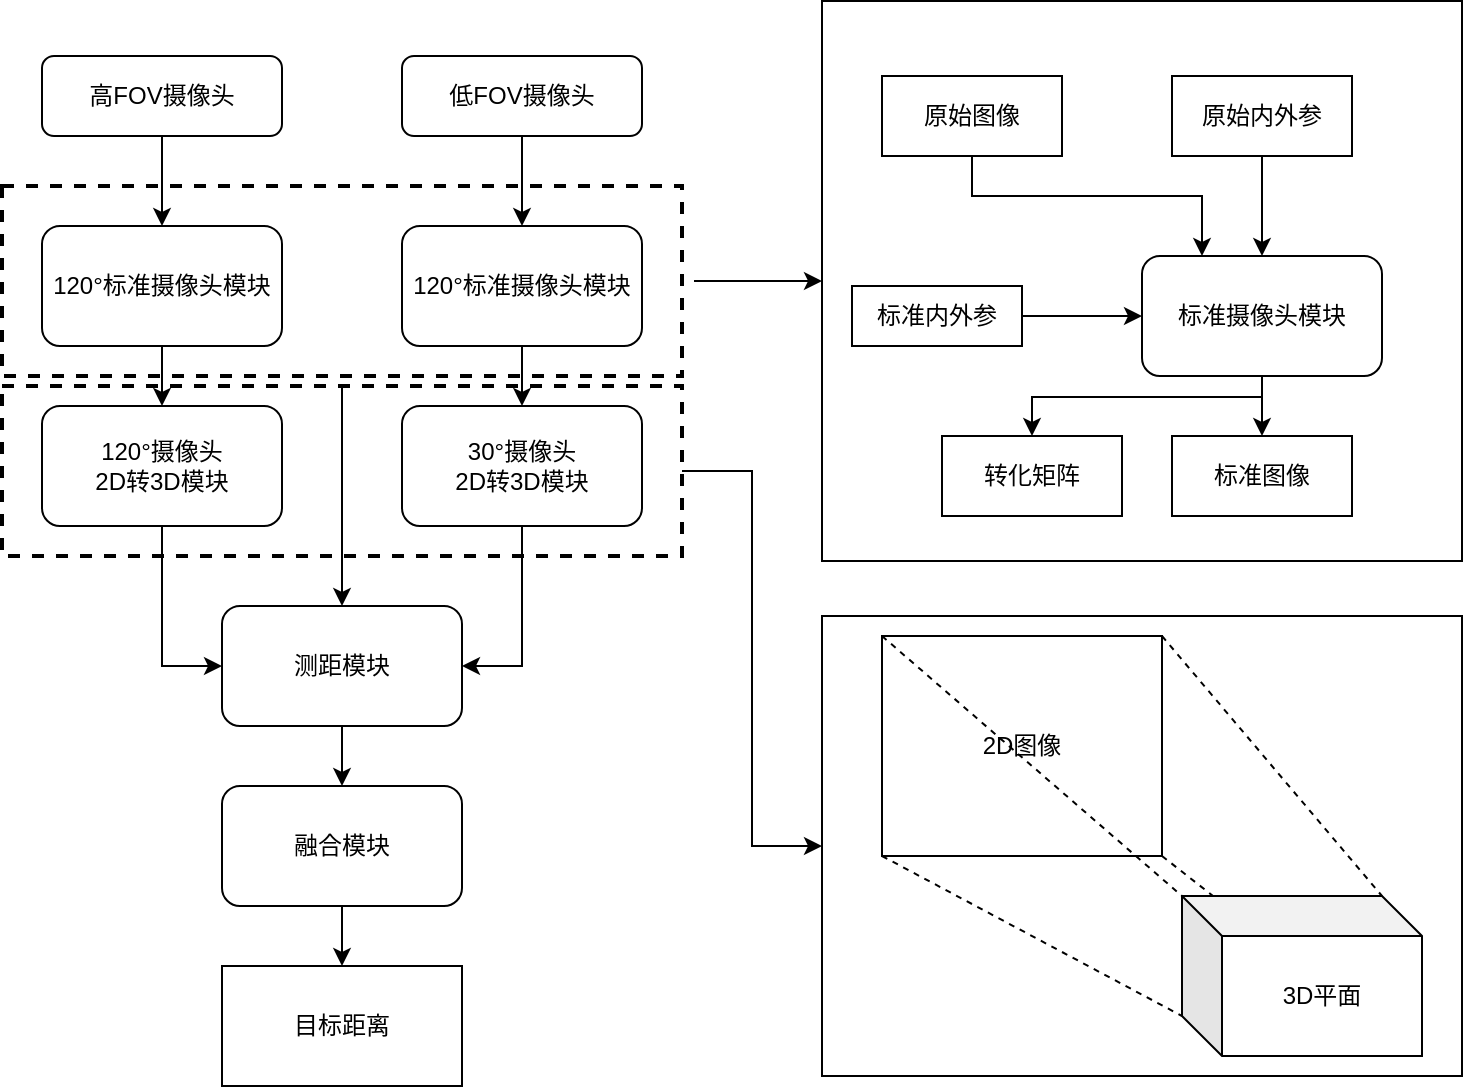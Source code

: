 <mxfile version="21.7.5" type="github">
  <diagram id="C5RBs43oDa-KdzZeNtuy" name="Page-1">
    <mxGraphModel dx="1386" dy="751" grid="1" gridSize="10" guides="1" tooltips="1" connect="1" arrows="1" fold="1" page="1" pageScale="1" pageWidth="827" pageHeight="1169" math="0" shadow="0">
      <root>
        <mxCell id="WIyWlLk6GJQsqaUBKTNV-0" />
        <mxCell id="WIyWlLk6GJQsqaUBKTNV-1" parent="WIyWlLk6GJQsqaUBKTNV-0" />
        <mxCell id="g37QjNz19FZHffNv4__E-61" value="" style="rounded=0;whiteSpace=wrap;html=1;" vertex="1" parent="WIyWlLk6GJQsqaUBKTNV-1">
          <mxGeometry x="440" y="320" width="320" height="230" as="geometry" />
        </mxCell>
        <mxCell id="g37QjNz19FZHffNv4__E-36" value="" style="group" vertex="1" connectable="0" parent="WIyWlLk6GJQsqaUBKTNV-1">
          <mxGeometry x="50" y="40" width="320" height="515" as="geometry" />
        </mxCell>
        <mxCell id="g37QjNz19FZHffNv4__E-53" value="" style="rounded=0;whiteSpace=wrap;html=1;strokeColor=default;dashed=1;strokeWidth=2;" vertex="1" parent="g37QjNz19FZHffNv4__E-36">
          <mxGeometry x="-20" y="165" width="340" height="85" as="geometry" />
        </mxCell>
        <mxCell id="g37QjNz19FZHffNv4__E-20" value="高FOV摄像头" style="rounded=1;whiteSpace=wrap;html=1;fontSize=12;glass=0;strokeWidth=1;shadow=0;" vertex="1" parent="g37QjNz19FZHffNv4__E-36">
          <mxGeometry width="120" height="40" as="geometry" />
        </mxCell>
        <mxCell id="g37QjNz19FZHffNv4__E-22" value="低FOV摄像头" style="rounded=1;whiteSpace=wrap;html=1;fontSize=12;glass=0;strokeWidth=1;shadow=0;" vertex="1" parent="g37QjNz19FZHffNv4__E-36">
          <mxGeometry x="180" width="120" height="40" as="geometry" />
        </mxCell>
        <mxCell id="g37QjNz19FZHffNv4__E-24" value="120°标准摄像头模块" style="rounded=1;whiteSpace=wrap;html=1;" vertex="1" parent="g37QjNz19FZHffNv4__E-36">
          <mxGeometry y="85" width="120" height="60" as="geometry" />
        </mxCell>
        <mxCell id="g37QjNz19FZHffNv4__E-19" style="edgeStyle=orthogonalEdgeStyle;rounded=0;orthogonalLoop=1;jettySize=auto;html=1;entryX=0.5;entryY=0;entryDx=0;entryDy=0;" edge="1" parent="g37QjNz19FZHffNv4__E-36" source="g37QjNz19FZHffNv4__E-20" target="g37QjNz19FZHffNv4__E-24">
          <mxGeometry relative="1" as="geometry" />
        </mxCell>
        <mxCell id="g37QjNz19FZHffNv4__E-26" value="120°标准摄像头模块" style="rounded=1;whiteSpace=wrap;html=1;" vertex="1" parent="g37QjNz19FZHffNv4__E-36">
          <mxGeometry x="180" y="85" width="120" height="60" as="geometry" />
        </mxCell>
        <mxCell id="g37QjNz19FZHffNv4__E-21" style="edgeStyle=orthogonalEdgeStyle;rounded=0;orthogonalLoop=1;jettySize=auto;html=1;entryX=0.5;entryY=0;entryDx=0;entryDy=0;" edge="1" parent="g37QjNz19FZHffNv4__E-36" source="g37QjNz19FZHffNv4__E-22" target="g37QjNz19FZHffNv4__E-26">
          <mxGeometry relative="1" as="geometry" />
        </mxCell>
        <mxCell id="g37QjNz19FZHffNv4__E-28" value="120°摄像头&lt;br&gt;2D转3D模块" style="rounded=1;whiteSpace=wrap;html=1;" vertex="1" parent="g37QjNz19FZHffNv4__E-36">
          <mxGeometry y="175" width="120" height="60" as="geometry" />
        </mxCell>
        <mxCell id="g37QjNz19FZHffNv4__E-23" style="edgeStyle=orthogonalEdgeStyle;rounded=0;orthogonalLoop=1;jettySize=auto;html=1;" edge="1" parent="g37QjNz19FZHffNv4__E-36" source="g37QjNz19FZHffNv4__E-24" target="g37QjNz19FZHffNv4__E-28">
          <mxGeometry relative="1" as="geometry" />
        </mxCell>
        <mxCell id="g37QjNz19FZHffNv4__E-30" value="30°摄像头&lt;br&gt;2D转3D模块" style="rounded=1;whiteSpace=wrap;html=1;" vertex="1" parent="g37QjNz19FZHffNv4__E-36">
          <mxGeometry x="180" y="175" width="120" height="60" as="geometry" />
        </mxCell>
        <mxCell id="g37QjNz19FZHffNv4__E-25" style="edgeStyle=orthogonalEdgeStyle;rounded=0;orthogonalLoop=1;jettySize=auto;html=1;" edge="1" parent="g37QjNz19FZHffNv4__E-36" source="g37QjNz19FZHffNv4__E-26" target="g37QjNz19FZHffNv4__E-30">
          <mxGeometry relative="1" as="geometry" />
        </mxCell>
        <mxCell id="g37QjNz19FZHffNv4__E-32" value="测距模块" style="rounded=1;whiteSpace=wrap;html=1;" vertex="1" parent="g37QjNz19FZHffNv4__E-36">
          <mxGeometry x="90" y="275" width="120" height="60" as="geometry" />
        </mxCell>
        <mxCell id="g37QjNz19FZHffNv4__E-27" style="edgeStyle=orthogonalEdgeStyle;rounded=0;orthogonalLoop=1;jettySize=auto;html=1;entryX=0;entryY=0.5;entryDx=0;entryDy=0;" edge="1" parent="g37QjNz19FZHffNv4__E-36" source="g37QjNz19FZHffNv4__E-28" target="g37QjNz19FZHffNv4__E-32">
          <mxGeometry relative="1" as="geometry" />
        </mxCell>
        <mxCell id="g37QjNz19FZHffNv4__E-29" style="edgeStyle=orthogonalEdgeStyle;rounded=0;orthogonalLoop=1;jettySize=auto;html=1;entryX=1;entryY=0.5;entryDx=0;entryDy=0;" edge="1" parent="g37QjNz19FZHffNv4__E-36" source="g37QjNz19FZHffNv4__E-30" target="g37QjNz19FZHffNv4__E-32">
          <mxGeometry relative="1" as="geometry" />
        </mxCell>
        <mxCell id="g37QjNz19FZHffNv4__E-33" value="目标距离" style="rounded=0;whiteSpace=wrap;html=1;" vertex="1" parent="g37QjNz19FZHffNv4__E-36">
          <mxGeometry x="90" y="455" width="120" height="60" as="geometry" />
        </mxCell>
        <mxCell id="g37QjNz19FZHffNv4__E-34" style="edgeStyle=orthogonalEdgeStyle;rounded=0;orthogonalLoop=1;jettySize=auto;html=1;" edge="1" parent="g37QjNz19FZHffNv4__E-36" source="g37QjNz19FZHffNv4__E-35" target="g37QjNz19FZHffNv4__E-33">
          <mxGeometry relative="1" as="geometry" />
        </mxCell>
        <mxCell id="g37QjNz19FZHffNv4__E-35" value="融合模块" style="rounded=1;whiteSpace=wrap;html=1;" vertex="1" parent="g37QjNz19FZHffNv4__E-36">
          <mxGeometry x="90" y="365" width="120" height="60" as="geometry" />
        </mxCell>
        <mxCell id="g37QjNz19FZHffNv4__E-31" style="edgeStyle=orthogonalEdgeStyle;rounded=0;orthogonalLoop=1;jettySize=auto;html=1;" edge="1" parent="g37QjNz19FZHffNv4__E-36" source="g37QjNz19FZHffNv4__E-32" target="g37QjNz19FZHffNv4__E-35">
          <mxGeometry relative="1" as="geometry" />
        </mxCell>
        <mxCell id="g37QjNz19FZHffNv4__E-50" style="edgeStyle=orthogonalEdgeStyle;rounded=0;orthogonalLoop=1;jettySize=auto;html=1;" edge="1" parent="g37QjNz19FZHffNv4__E-36" source="g37QjNz19FZHffNv4__E-38" target="g37QjNz19FZHffNv4__E-32">
          <mxGeometry relative="1" as="geometry" />
        </mxCell>
        <mxCell id="g37QjNz19FZHffNv4__E-38" value="" style="rounded=0;whiteSpace=wrap;html=1;strokeColor=default;strokeWidth=2;perimeterSpacing=6;gradientColor=none;fillColor=none;dashed=1;" vertex="1" parent="g37QjNz19FZHffNv4__E-36">
          <mxGeometry x="-20" y="65" width="340" height="95" as="geometry" />
        </mxCell>
        <mxCell id="g37QjNz19FZHffNv4__E-39" style="edgeStyle=orthogonalEdgeStyle;rounded=0;orthogonalLoop=1;jettySize=auto;html=1;exitX=1;exitY=0.5;exitDx=0;exitDy=0;" edge="1" parent="WIyWlLk6GJQsqaUBKTNV-1" source="g37QjNz19FZHffNv4__E-38" target="g37QjNz19FZHffNv4__E-37">
          <mxGeometry relative="1" as="geometry" />
        </mxCell>
        <mxCell id="g37QjNz19FZHffNv4__E-49" value="" style="group" vertex="1" connectable="0" parent="WIyWlLk6GJQsqaUBKTNV-1">
          <mxGeometry x="440" y="12.5" width="320" height="280" as="geometry" />
        </mxCell>
        <mxCell id="g37QjNz19FZHffNv4__E-37" value="" style="rounded=0;whiteSpace=wrap;html=1;" vertex="1" parent="g37QjNz19FZHffNv4__E-49">
          <mxGeometry width="320" height="280" as="geometry" />
        </mxCell>
        <mxCell id="g37QjNz19FZHffNv4__E-52" style="edgeStyle=orthogonalEdgeStyle;rounded=0;orthogonalLoop=1;jettySize=auto;html=1;" edge="1" parent="g37QjNz19FZHffNv4__E-49" source="g37QjNz19FZHffNv4__E-40" target="g37QjNz19FZHffNv4__E-51">
          <mxGeometry relative="1" as="geometry">
            <Array as="points">
              <mxPoint x="220" y="198" />
              <mxPoint x="105" y="198" />
            </Array>
          </mxGeometry>
        </mxCell>
        <mxCell id="g37QjNz19FZHffNv4__E-40" value="标准摄像头模块" style="rounded=1;whiteSpace=wrap;html=1;" vertex="1" parent="g37QjNz19FZHffNv4__E-49">
          <mxGeometry x="160" y="127.5" width="120" height="60" as="geometry" />
        </mxCell>
        <mxCell id="g37QjNz19FZHffNv4__E-44" style="edgeStyle=orthogonalEdgeStyle;rounded=0;orthogonalLoop=1;jettySize=auto;html=1;entryX=0.25;entryY=0;entryDx=0;entryDy=0;" edge="1" parent="g37QjNz19FZHffNv4__E-49" source="g37QjNz19FZHffNv4__E-41" target="g37QjNz19FZHffNv4__E-40">
          <mxGeometry relative="1" as="geometry">
            <Array as="points">
              <mxPoint x="75" y="97.5" />
              <mxPoint x="190" y="97.5" />
            </Array>
          </mxGeometry>
        </mxCell>
        <mxCell id="g37QjNz19FZHffNv4__E-41" value="原始图像" style="rounded=0;whiteSpace=wrap;html=1;" vertex="1" parent="g37QjNz19FZHffNv4__E-49">
          <mxGeometry x="30" y="37.5" width="90" height="40" as="geometry" />
        </mxCell>
        <mxCell id="g37QjNz19FZHffNv4__E-43" style="edgeStyle=orthogonalEdgeStyle;rounded=0;orthogonalLoop=1;jettySize=auto;html=1;" edge="1" parent="g37QjNz19FZHffNv4__E-49" source="g37QjNz19FZHffNv4__E-42" target="g37QjNz19FZHffNv4__E-40">
          <mxGeometry relative="1" as="geometry" />
        </mxCell>
        <mxCell id="g37QjNz19FZHffNv4__E-42" value="原始内外参" style="rounded=0;whiteSpace=wrap;html=1;" vertex="1" parent="g37QjNz19FZHffNv4__E-49">
          <mxGeometry x="175" y="37.5" width="90" height="40" as="geometry" />
        </mxCell>
        <mxCell id="g37QjNz19FZHffNv4__E-46" style="edgeStyle=orthogonalEdgeStyle;rounded=0;orthogonalLoop=1;jettySize=auto;html=1;" edge="1" parent="g37QjNz19FZHffNv4__E-49" source="g37QjNz19FZHffNv4__E-45" target="g37QjNz19FZHffNv4__E-40">
          <mxGeometry relative="1" as="geometry" />
        </mxCell>
        <mxCell id="g37QjNz19FZHffNv4__E-45" value="标准内外参" style="rounded=0;whiteSpace=wrap;html=1;" vertex="1" parent="g37QjNz19FZHffNv4__E-49">
          <mxGeometry x="15" y="142.5" width="85" height="30" as="geometry" />
        </mxCell>
        <mxCell id="g37QjNz19FZHffNv4__E-47" value="标准图像" style="rounded=0;whiteSpace=wrap;html=1;" vertex="1" parent="g37QjNz19FZHffNv4__E-49">
          <mxGeometry x="175" y="217.5" width="90" height="40" as="geometry" />
        </mxCell>
        <mxCell id="g37QjNz19FZHffNv4__E-48" style="edgeStyle=orthogonalEdgeStyle;rounded=0;orthogonalLoop=1;jettySize=auto;html=1;" edge="1" parent="g37QjNz19FZHffNv4__E-49" source="g37QjNz19FZHffNv4__E-40" target="g37QjNz19FZHffNv4__E-47">
          <mxGeometry relative="1" as="geometry" />
        </mxCell>
        <mxCell id="g37QjNz19FZHffNv4__E-51" value="转化矩阵" style="rounded=0;whiteSpace=wrap;html=1;" vertex="1" parent="g37QjNz19FZHffNv4__E-49">
          <mxGeometry x="60" y="217.5" width="90" height="40" as="geometry" />
        </mxCell>
        <mxCell id="g37QjNz19FZHffNv4__E-60" value="" style="group" vertex="1" connectable="0" parent="WIyWlLk6GJQsqaUBKTNV-1">
          <mxGeometry x="470" y="330" width="270" height="210" as="geometry" />
        </mxCell>
        <mxCell id="g37QjNz19FZHffNv4__E-59" value="" style="endArrow=none;html=1;rounded=0;exitX=1;exitY=0;exitDx=0;exitDy=0;entryX=0.976;entryY=0.995;entryDx=0;entryDy=0;entryPerimeter=0;dashed=1;" edge="1" parent="g37QjNz19FZHffNv4__E-60" target="g37QjNz19FZHffNv4__E-55">
          <mxGeometry width="50" height="50" relative="1" as="geometry">
            <mxPoint x="140" y="110" as="sourcePoint" />
            <mxPoint x="250" y="240" as="targetPoint" />
          </mxGeometry>
        </mxCell>
        <mxCell id="g37QjNz19FZHffNv4__E-54" value="2D图像" style="rounded=0;whiteSpace=wrap;html=1;" vertex="1" parent="g37QjNz19FZHffNv4__E-60">
          <mxGeometry width="140" height="110" as="geometry" />
        </mxCell>
        <mxCell id="g37QjNz19FZHffNv4__E-55" value="3D平面" style="shape=cube;whiteSpace=wrap;html=1;boundedLbl=1;backgroundOutline=1;darkOpacity=0.05;darkOpacity2=0.1;" vertex="1" parent="g37QjNz19FZHffNv4__E-60">
          <mxGeometry x="150" y="130" width="120" height="80" as="geometry" />
        </mxCell>
        <mxCell id="g37QjNz19FZHffNv4__E-56" value="" style="endArrow=none;html=1;rounded=0;exitX=1;exitY=0;exitDx=0;exitDy=0;entryX=0;entryY=0;entryDx=100;entryDy=0;entryPerimeter=0;dashed=1;" edge="1" parent="g37QjNz19FZHffNv4__E-60" source="g37QjNz19FZHffNv4__E-54" target="g37QjNz19FZHffNv4__E-55">
          <mxGeometry width="50" height="50" relative="1" as="geometry">
            <mxPoint x="130" y="50" as="sourcePoint" />
            <mxPoint x="180" as="targetPoint" />
          </mxGeometry>
        </mxCell>
        <mxCell id="g37QjNz19FZHffNv4__E-57" value="" style="endArrow=none;html=1;rounded=0;exitX=1;exitY=0;exitDx=0;exitDy=0;entryX=0;entryY=0;entryDx=0;entryDy=0;entryPerimeter=0;dashed=1;" edge="1" parent="g37QjNz19FZHffNv4__E-60" target="g37QjNz19FZHffNv4__E-55">
          <mxGeometry width="50" height="50" relative="1" as="geometry">
            <mxPoint as="sourcePoint" />
            <mxPoint x="110" y="130" as="targetPoint" />
          </mxGeometry>
        </mxCell>
        <mxCell id="g37QjNz19FZHffNv4__E-58" value="" style="endArrow=none;html=1;rounded=0;exitX=1;exitY=0;exitDx=0;exitDy=0;entryX=0;entryY=0;entryDx=0;entryDy=60;entryPerimeter=0;dashed=1;" edge="1" parent="g37QjNz19FZHffNv4__E-60" target="g37QjNz19FZHffNv4__E-55">
          <mxGeometry width="50" height="50" relative="1" as="geometry">
            <mxPoint y="110" as="sourcePoint" />
            <mxPoint x="110" y="240" as="targetPoint" />
          </mxGeometry>
        </mxCell>
        <mxCell id="g37QjNz19FZHffNv4__E-63" style="edgeStyle=orthogonalEdgeStyle;rounded=0;orthogonalLoop=1;jettySize=auto;html=1;entryX=0;entryY=0.5;entryDx=0;entryDy=0;" edge="1" parent="WIyWlLk6GJQsqaUBKTNV-1" source="g37QjNz19FZHffNv4__E-53" target="g37QjNz19FZHffNv4__E-61">
          <mxGeometry relative="1" as="geometry" />
        </mxCell>
      </root>
    </mxGraphModel>
  </diagram>
</mxfile>
